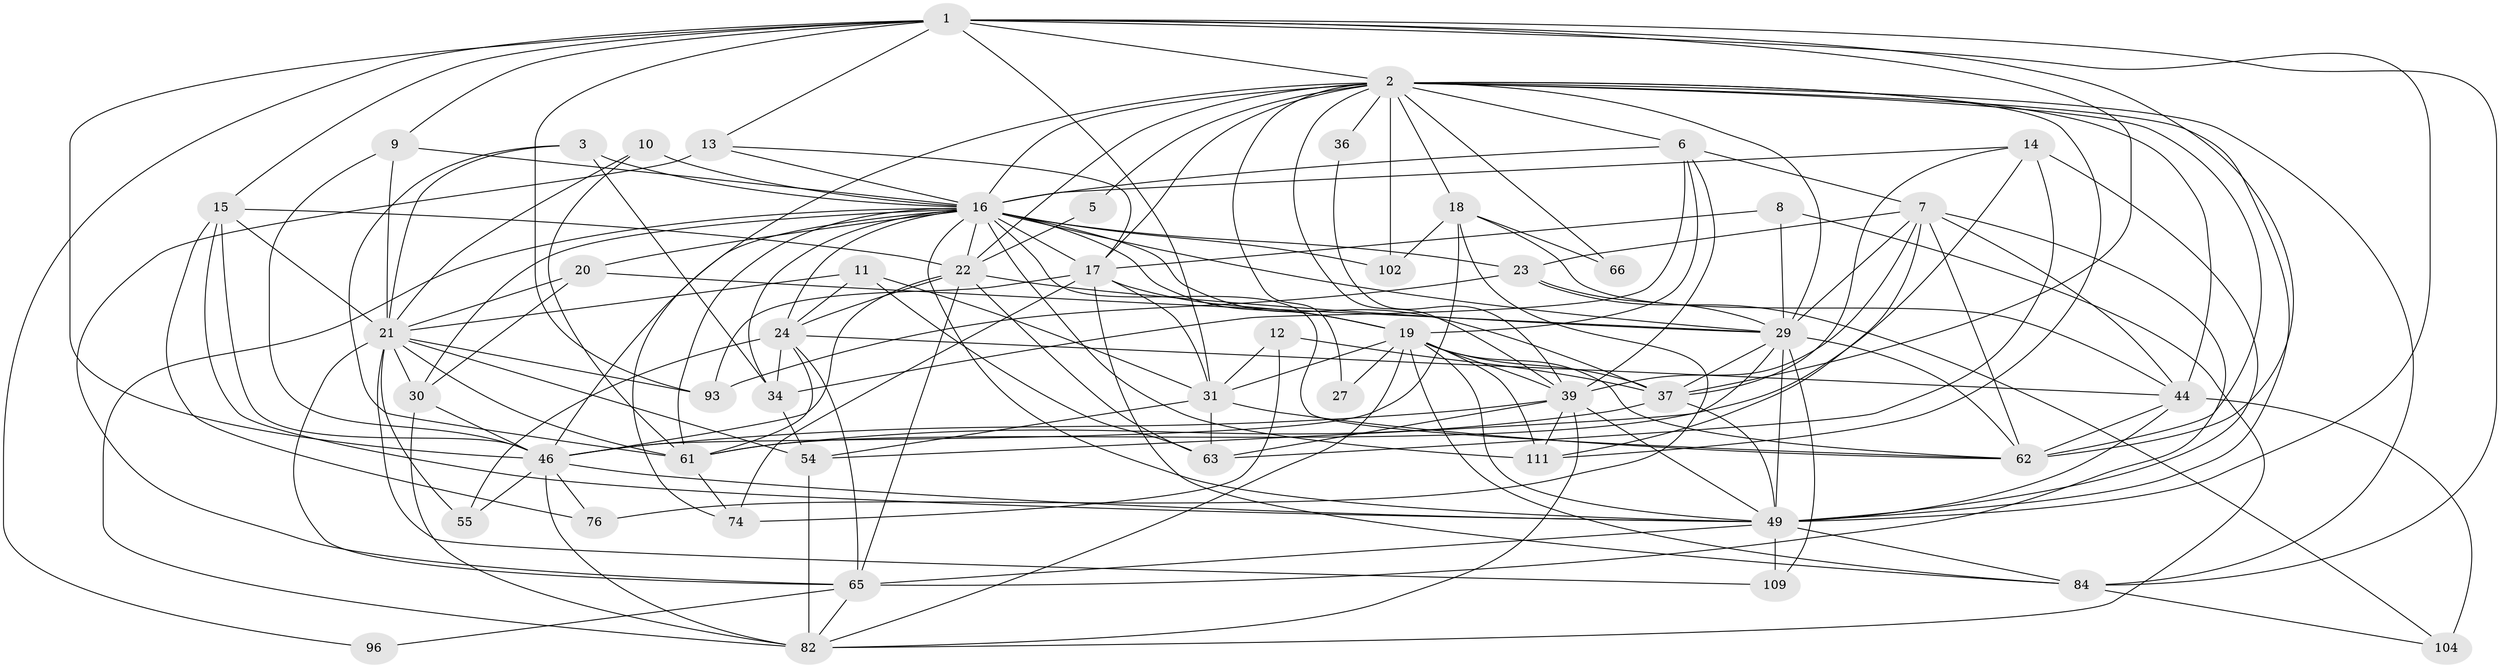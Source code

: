 // original degree distribution, {7: 0.023255813953488372, 6: 0.13178294573643412, 2: 0.14728682170542637, 3: 0.24806201550387597, 4: 0.3023255813953488, 10: 0.007751937984496124, 5: 0.13178294573643412, 8: 0.007751937984496124}
// Generated by graph-tools (version 1.1) at 2025/18/03/04/25 18:18:33]
// undirected, 51 vertices, 169 edges
graph export_dot {
graph [start="1"]
  node [color=gray90,style=filled];
  1 [super="+123+43+126+67"];
  2 [super="+73+42+41+4"];
  3 [super="+35"];
  5;
  6 [super="+40"];
  7 [super="+119+70"];
  8;
  9;
  10;
  11 [super="+110"];
  12 [super="+100"];
  13 [super="+80+56"];
  14 [super="+72"];
  15 [super="+45"];
  16 [super="+57+25+26"];
  17 [super="+28"];
  18;
  19 [super="+33"];
  20;
  21 [super="+81+125"];
  22 [super="+50"];
  23 [super="+64"];
  24 [super="+32"];
  27;
  29 [super="+52+60"];
  30;
  31 [super="+38"];
  34 [super="+71"];
  36;
  37 [super="+77+90"];
  39 [super="+114+53+103"];
  44 [super="+124+106"];
  46 [super="+48+89"];
  49 [super="+59+51+75"];
  54 [super="+113"];
  55;
  61;
  62 [super="+112"];
  63 [super="+99"];
  65 [super="+87+121"];
  66;
  74 [super="+86"];
  76 [super="+116"];
  82 [super="+91+115"];
  84 [super="+120"];
  93 [super="+129"];
  96;
  102;
  104;
  109;
  111;
  1 -- 9;
  1 -- 84;
  1 -- 49;
  1 -- 93;
  1 -- 62;
  1 -- 31;
  1 -- 13;
  1 -- 15;
  1 -- 96;
  1 -- 46;
  1 -- 2;
  1 -- 37;
  2 -- 49;
  2 -- 102 [weight=2];
  2 -- 18;
  2 -- 62;
  2 -- 84;
  2 -- 46;
  2 -- 66;
  2 -- 36 [weight=2];
  2 -- 5;
  2 -- 6;
  2 -- 39;
  2 -- 44 [weight=2];
  2 -- 111;
  2 -- 27;
  2 -- 29;
  2 -- 16;
  2 -- 22;
  2 -- 17;
  3 -- 21;
  3 -- 34;
  3 -- 61;
  3 -- 16;
  5 -- 22;
  6 -- 16;
  6 -- 39;
  6 -- 19;
  6 -- 7;
  6 -- 34;
  7 -- 23;
  7 -- 44;
  7 -- 62;
  7 -- 39;
  7 -- 65;
  7 -- 111;
  7 -- 29;
  8 -- 17;
  8 -- 82;
  8 -- 29;
  9 -- 21;
  9 -- 46;
  9 -- 16;
  10 -- 61;
  10 -- 21;
  10 -- 16;
  11 -- 63;
  11 -- 21;
  11 -- 31;
  11 -- 24;
  12 -- 37;
  12 -- 31;
  12 -- 74;
  13 -- 65;
  13 -- 17;
  13 -- 16;
  14 -- 63;
  14 -- 49;
  14 -- 61;
  14 -- 16;
  14 -- 37;
  15 -- 21;
  15 -- 76;
  15 -- 46;
  15 -- 22;
  15 -- 49;
  16 -- 82;
  16 -- 102;
  16 -- 61;
  16 -- 62;
  16 -- 111 [weight=2];
  16 -- 29;
  16 -- 37 [weight=2];
  16 -- 74;
  16 -- 17;
  16 -- 49;
  16 -- 19;
  16 -- 20;
  16 -- 24;
  16 -- 30;
  16 -- 23;
  16 -- 22;
  16 -- 34;
  17 -- 84;
  17 -- 19;
  17 -- 93;
  17 -- 74;
  17 -- 31 [weight=2];
  18 -- 102;
  18 -- 66;
  18 -- 76;
  18 -- 46;
  18 -- 44;
  19 -- 82;
  19 -- 37 [weight=3];
  19 -- 39;
  19 -- 111;
  19 -- 49;
  19 -- 84;
  19 -- 27;
  19 -- 62;
  19 -- 31;
  20 -- 30;
  20 -- 21;
  20 -- 29;
  21 -- 65;
  21 -- 55;
  21 -- 93;
  21 -- 30;
  21 -- 61;
  21 -- 109;
  21 -- 54;
  22 -- 46;
  22 -- 24;
  22 -- 65;
  22 -- 63;
  22 -- 29;
  23 -- 29;
  23 -- 104;
  23 -- 93;
  24 -- 65;
  24 -- 34;
  24 -- 55;
  24 -- 44;
  24 -- 61;
  29 -- 54;
  29 -- 109;
  29 -- 62;
  29 -- 49;
  29 -- 37;
  30 -- 46;
  30 -- 82;
  31 -- 54;
  31 -- 63;
  31 -- 62;
  34 -- 54;
  36 -- 39;
  37 -- 49;
  37 -- 61;
  39 -- 46;
  39 -- 49;
  39 -- 63;
  39 -- 82;
  39 -- 111;
  44 -- 104;
  44 -- 62;
  44 -- 49;
  46 -- 82 [weight=2];
  46 -- 55;
  46 -- 49;
  46 -- 76;
  49 -- 109;
  49 -- 65;
  49 -- 84;
  54 -- 82;
  61 -- 74;
  65 -- 96;
  65 -- 82;
  84 -- 104;
}
